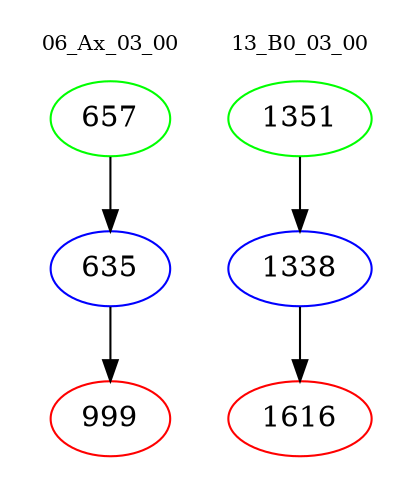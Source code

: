digraph{
subgraph cluster_0 {
color = white
label = "06_Ax_03_00";
fontsize=10;
T0_657 [label="657", color="green"]
T0_657 -> T0_635 [color="black"]
T0_635 [label="635", color="blue"]
T0_635 -> T0_999 [color="black"]
T0_999 [label="999", color="red"]
}
subgraph cluster_1 {
color = white
label = "13_B0_03_00";
fontsize=10;
T1_1351 [label="1351", color="green"]
T1_1351 -> T1_1338 [color="black"]
T1_1338 [label="1338", color="blue"]
T1_1338 -> T1_1616 [color="black"]
T1_1616 [label="1616", color="red"]
}
}
